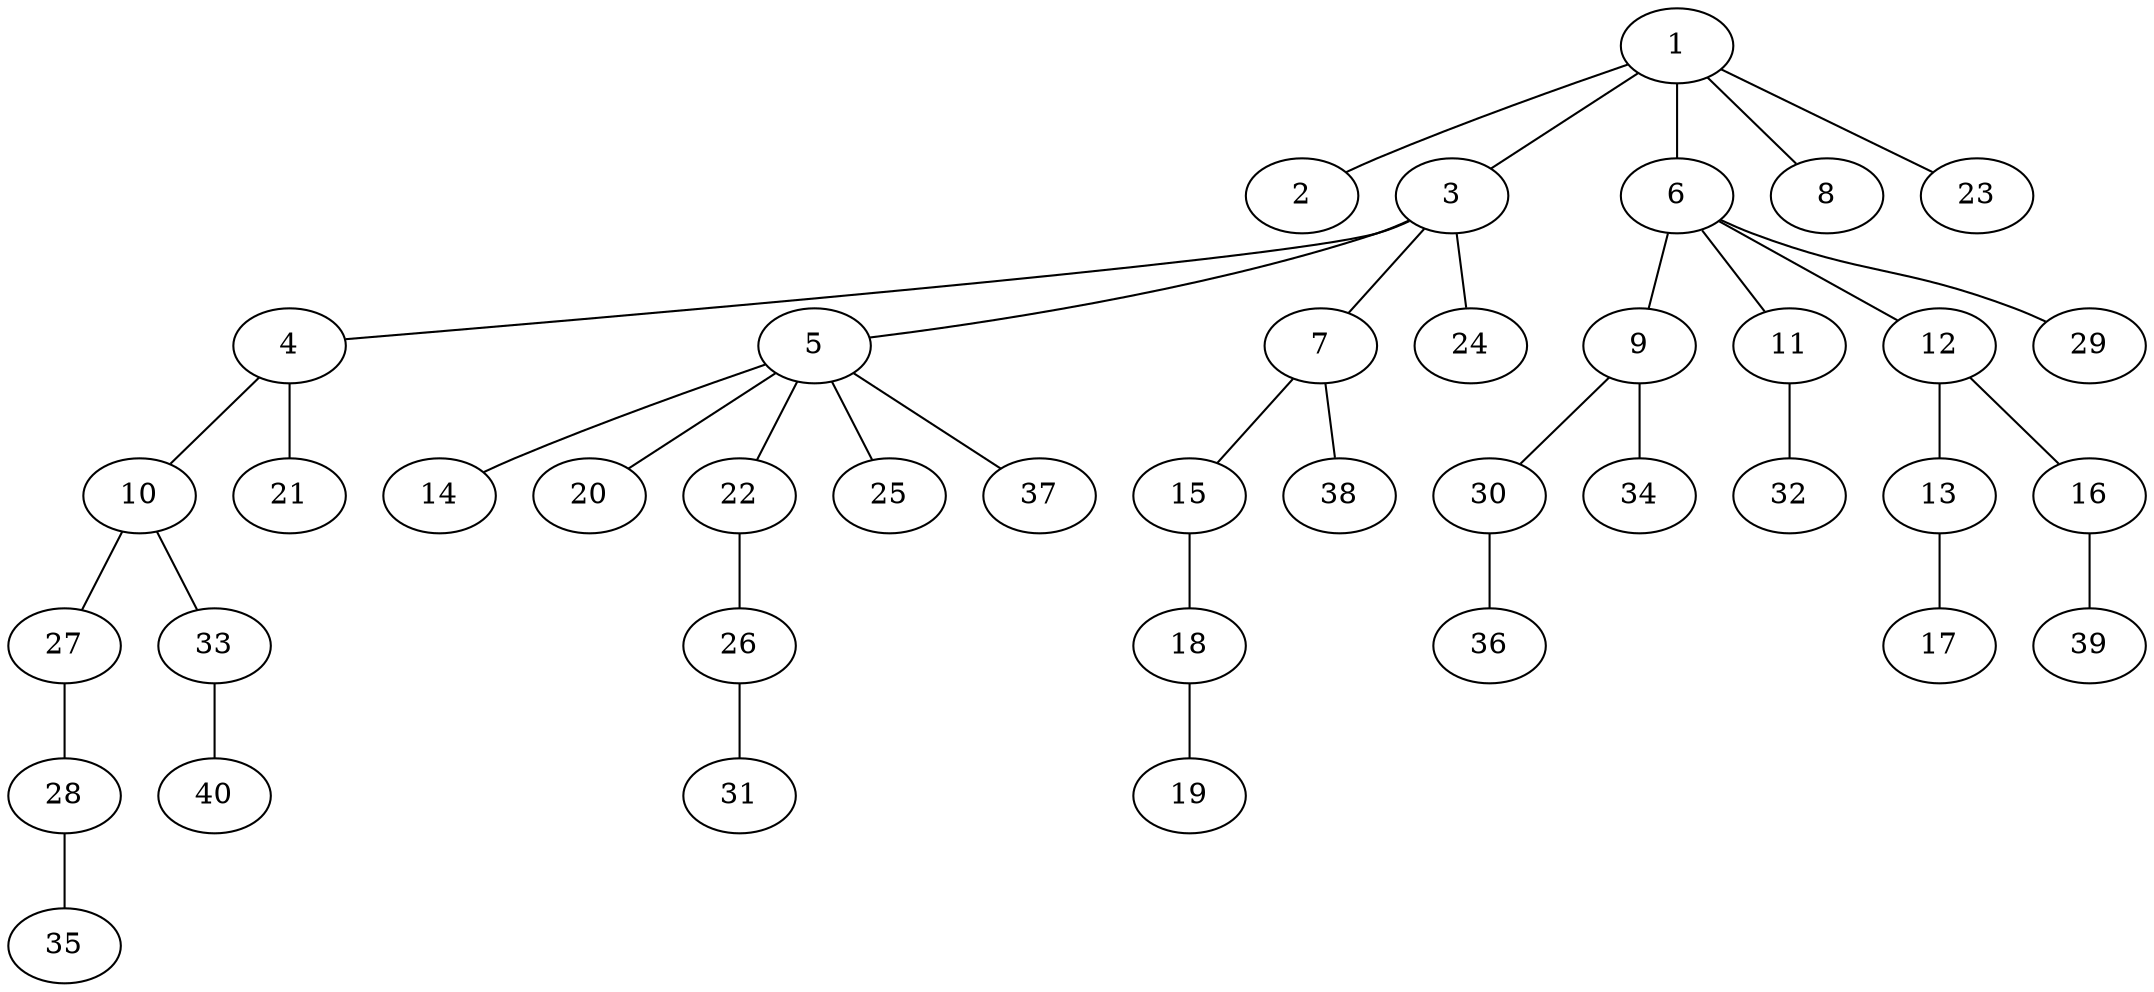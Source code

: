 graph graphname {1--2
1--3
1--6
1--8
1--23
3--4
3--5
3--7
3--24
4--10
4--21
5--14
5--20
5--22
5--25
5--37
6--9
6--11
6--12
6--29
7--15
7--38
9--30
9--34
10--27
10--33
11--32
12--13
12--16
13--17
15--18
16--39
18--19
22--26
26--31
27--28
28--35
30--36
33--40
}